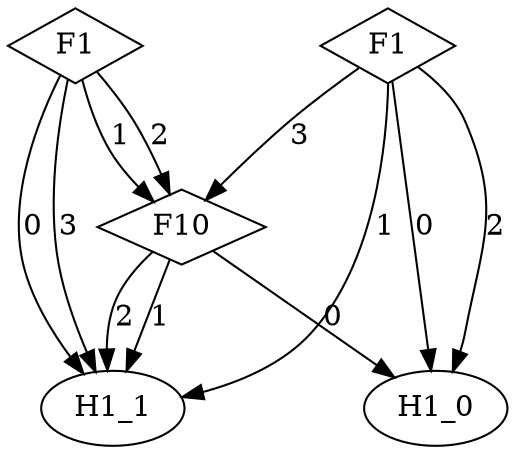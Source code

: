 digraph {
node [label=H1_1,style=""] H1_1
node [label=H1_1,style=""] H1_1
node [label=H1_0,style=""] H1_0
node [label=H1_1,style=""] H1_1
node [label=H1_1,style=""] H1_1
node [label=H1_0,style=""] H1_0
node [label=H1_1,style=""] H1_1
node [label=H1_0,style=""] H1_0
node [label=F10,shape="diamond",style=""] 2
node [label=F1,shape="diamond",style=""] 1
node [label=F1,shape="diamond",style=""] 0

2 -> H1_1 [label="2"]
2 -> H1_1 [label="1"]
2 -> H1_0 [label="0"]
1 -> H1_1 [label="3"]
1 -> 2 [label="2"]
1 -> 2 [label="1"]
1 -> H1_1 [label="0"]
0 -> 2 [label="3"]
0 -> H1_0 [label="2"]
0 -> H1_1 [label="1"]
0 -> H1_0 [label="0"]
}